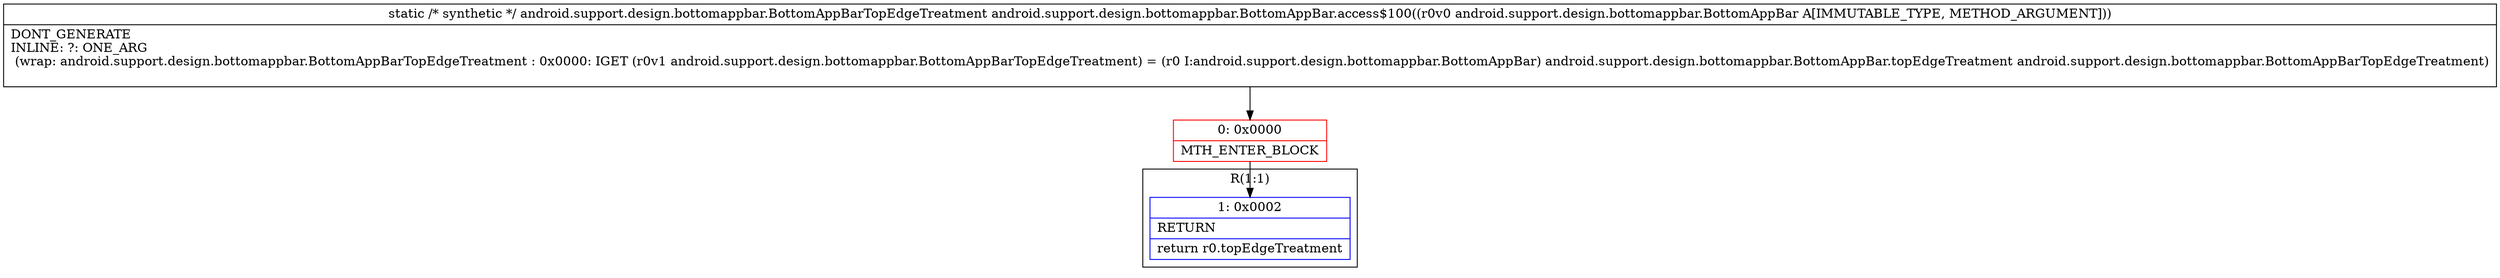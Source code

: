 digraph "CFG forandroid.support.design.bottomappbar.BottomAppBar.access$100(Landroid\/support\/design\/bottomappbar\/BottomAppBar;)Landroid\/support\/design\/bottomappbar\/BottomAppBarTopEdgeTreatment;" {
subgraph cluster_Region_1403394081 {
label = "R(1:1)";
node [shape=record,color=blue];
Node_1 [shape=record,label="{1\:\ 0x0002|RETURN\l|return r0.topEdgeTreatment\l}"];
}
Node_0 [shape=record,color=red,label="{0\:\ 0x0000|MTH_ENTER_BLOCK\l}"];
MethodNode[shape=record,label="{static \/* synthetic *\/ android.support.design.bottomappbar.BottomAppBarTopEdgeTreatment android.support.design.bottomappbar.BottomAppBar.access$100((r0v0 android.support.design.bottomappbar.BottomAppBar A[IMMUTABLE_TYPE, METHOD_ARGUMENT]))  | DONT_GENERATE\lINLINE: ?: ONE_ARG  \l  (wrap: android.support.design.bottomappbar.BottomAppBarTopEdgeTreatment : 0x0000: IGET  (r0v1 android.support.design.bottomappbar.BottomAppBarTopEdgeTreatment) = (r0 I:android.support.design.bottomappbar.BottomAppBar) android.support.design.bottomappbar.BottomAppBar.topEdgeTreatment android.support.design.bottomappbar.BottomAppBarTopEdgeTreatment)\l\l}"];
MethodNode -> Node_0;
Node_0 -> Node_1;
}

